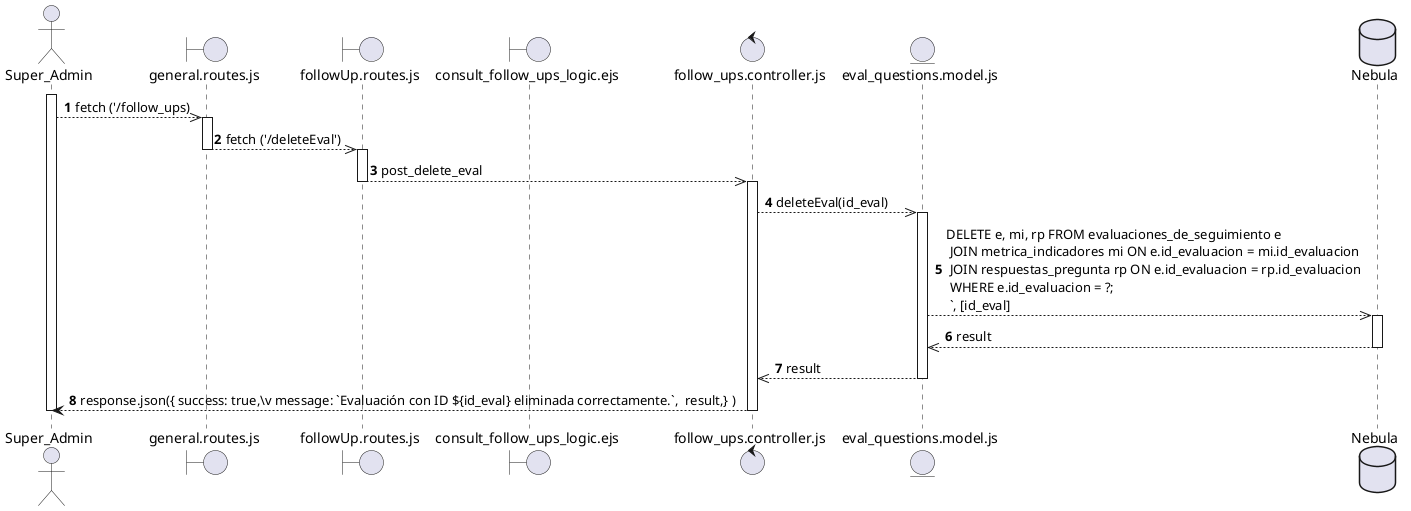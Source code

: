 @startuml Delete_Evalutaion
autonumber
actor Super_Admin as s
boundary general.routes.js as gr
boundary followUp.routes.js as fr
boundary consult_follow_ups_logic.ejs as cf
control follow_ups.controller.js as cc
entity eval_questions.model.js as em
database Nebula as db

activate s

s -->> gr : fetch ('/follow_ups)

activate gr 
gr -->> fr : fetch ('/deleteEval')
deactivate gr 

activate fr
fr -->> cc : post_delete_eval
deactivate fr 

activate cc
cc -->> em : deleteEval(id_eval)

activate em
em -->> db : DELETE e, mi, rp FROM evaluaciones_de_seguimiento e\n JOIN metrica_indicadores mi ON e.id_evaluacion = mi.id_evaluacion\n JOIN respuestas_pregunta rp ON e.id_evaluacion = rp.id_evaluacion\n WHERE e.id_evaluacion = ?;\n `, [id_eval]

activate db
db -->> em : result
deactivate db 

em -->> cc : result
deactivate em  

cc --> s : response.json({ success: true,\v message: `Evaluación con ID ${id_eval} eliminada correctamente.`,  result,} )
deactivate cc

deactivate s 